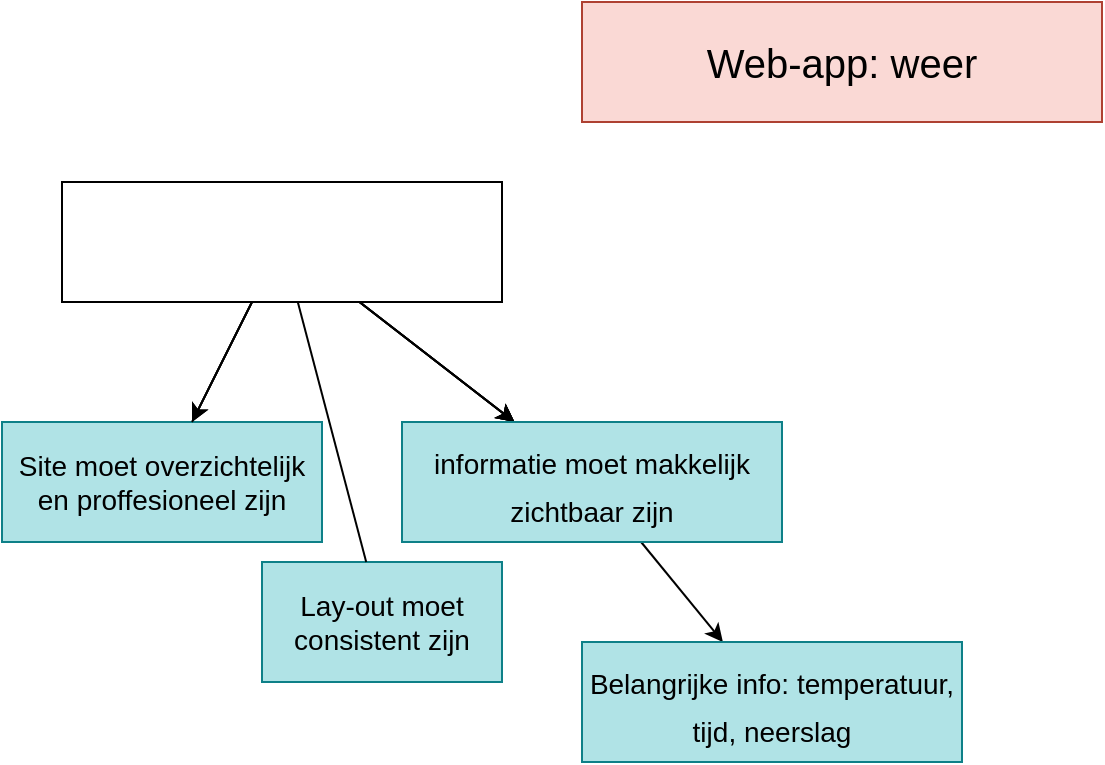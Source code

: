 <mxfile>
    <diagram id="AfruZdDvcERKE6_Fxge5" name="Page-1">
        <mxGraphModel dx="525" dy="470" grid="1" gridSize="10" guides="1" tooltips="1" connect="1" arrows="1" fold="1" page="1" pageScale="1" pageWidth="827" pageHeight="1169" math="0" shadow="0">
            <root>
                <mxCell id="0"/>
                <mxCell id="1" parent="0"/>
                <mxCell id="2" value="&lt;font color=&quot;#000000&quot; style=&quot;font-size: 20px&quot;&gt;Web-app: weer&lt;/font&gt;" style="whiteSpace=wrap;html=1;fillColor=#fad9d5;strokeColor=#ae4132;" parent="1" vertex="1">
                    <mxGeometry x="300" y="30" width="260" height="60" as="geometry"/>
                </mxCell>
                <mxCell id="5" value="" style="edgeStyle=none;html=1;fontSize=18;fontColor=#FFFFFF;" parent="1" source="3" target="4" edge="1">
                    <mxGeometry relative="1" as="geometry"/>
                </mxCell>
                <mxCell id="6" value="" style="edgeStyle=none;html=1;fontSize=14;fontColor=#000000;" parent="1" source="3" target="4" edge="1">
                    <mxGeometry relative="1" as="geometry"/>
                </mxCell>
                <mxCell id="9" value="" style="edgeStyle=none;html=1;fontSize=14;fontColor=#000000;" parent="1" source="3" target="4" edge="1">
                    <mxGeometry relative="1" as="geometry"/>
                </mxCell>
                <mxCell id="10" value="" style="edgeStyle=none;html=1;fontSize=14;fontColor=#000000;" parent="1" source="3" target="4" edge="1">
                    <mxGeometry relative="1" as="geometry"/>
                </mxCell>
                <mxCell id="14" value="" style="edgeStyle=none;html=1;fontSize=14;fontColor=#000000;startArrow=none;" parent="1" source="15" edge="1">
                    <mxGeometry relative="1" as="geometry">
                        <mxPoint x="150" y="260" as="targetPoint"/>
                    </mxGeometry>
                </mxCell>
                <mxCell id="19" value="" style="edgeStyle=none;html=1;fontSize=14;fontColor=#000000;" parent="1" source="3" target="15" edge="1">
                    <mxGeometry relative="1" as="geometry"/>
                </mxCell>
                <mxCell id="20" style="edgeStyle=none;html=1;fontSize=14;fontColor=#000000;startArrow=none;" parent="1" source="21" edge="1">
                    <mxGeometry relative="1" as="geometry">
                        <mxPoint x="170" y="340" as="targetPoint"/>
                    </mxGeometry>
                </mxCell>
                <mxCell id="23" value="" style="edgeStyle=none;html=1;fontSize=14;fontColor=#000000;" parent="1" source="3" target="15" edge="1">
                    <mxGeometry relative="1" as="geometry"/>
                </mxCell>
                <mxCell id="3" value="&lt;font style=&quot;font-size: 18px&quot; color=&quot;#ffffff&quot;&gt;Eisen&lt;/font&gt;" style="whiteSpace=wrap;html=1;fontSize=20;fontColor=#000000;" parent="1" vertex="1">
                    <mxGeometry x="40" y="120" width="220" height="60" as="geometry"/>
                </mxCell>
                <mxCell id="18" value="" style="edgeStyle=none;html=1;fontSize=14;fontColor=#000000;" parent="1" source="4" target="17" edge="1">
                    <mxGeometry relative="1" as="geometry"/>
                </mxCell>
                <mxCell id="4" value="&lt;font color=&quot;#000000&quot; style=&quot;font-size: 14px&quot;&gt;informatie moet makkelijk zichtbaar zijn&lt;/font&gt;" style="whiteSpace=wrap;html=1;fontSize=20;fillColor=#b0e3e6;strokeColor=#0e8088;" parent="1" vertex="1">
                    <mxGeometry x="210" y="240" width="190" height="60" as="geometry"/>
                </mxCell>
                <mxCell id="15" value="&lt;font color=&quot;#000000&quot;&gt;Site moet overzichtelijk en proffesioneel zijn&lt;/font&gt;" style="whiteSpace=wrap;html=1;fontSize=14;fillColor=#b0e3e6;strokeColor=#0e8088;" parent="1" vertex="1">
                    <mxGeometry x="10" y="240" width="160" height="60" as="geometry"/>
                </mxCell>
                <mxCell id="16" value="" style="edgeStyle=none;html=1;fontSize=14;fontColor=#000000;endArrow=none;" parent="1" source="3" target="15" edge="1">
                    <mxGeometry relative="1" as="geometry">
                        <mxPoint x="150" y="180" as="sourcePoint"/>
                        <mxPoint x="150" y="260" as="targetPoint"/>
                    </mxGeometry>
                </mxCell>
                <mxCell id="17" value="&lt;font color=&quot;#000000&quot; style=&quot;font-size: 14px&quot;&gt;Belangrijke info: temperatuur, tijd, neerslag&lt;/font&gt;" style="whiteSpace=wrap;html=1;fontSize=20;fillColor=#b0e3e6;strokeColor=#0e8088;" parent="1" vertex="1">
                    <mxGeometry x="300" y="350" width="190" height="60" as="geometry"/>
                </mxCell>
                <mxCell id="21" value="&lt;font color=&quot;#000000&quot;&gt;Lay-out moet consistent zijn&lt;/font&gt;" style="whiteSpace=wrap;html=1;fontSize=14;fillColor=#b0e3e6;strokeColor=#0e8088;" parent="1" vertex="1">
                    <mxGeometry x="140" y="310" width="120" height="60" as="geometry"/>
                </mxCell>
                <mxCell id="22" value="" style="edgeStyle=none;html=1;fontSize=14;fontColor=#000000;endArrow=none;" parent="1" source="3" target="21" edge="1">
                    <mxGeometry relative="1" as="geometry">
                        <mxPoint x="170" y="340" as="targetPoint"/>
                        <mxPoint x="153.158" y="180" as="sourcePoint"/>
                    </mxGeometry>
                </mxCell>
            </root>
        </mxGraphModel>
    </diagram>
</mxfile>
